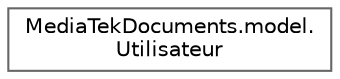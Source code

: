digraph "Graphical Class Hierarchy"
{
 // LATEX_PDF_SIZE
  bgcolor="transparent";
  edge [fontname=Helvetica,fontsize=10,labelfontname=Helvetica,labelfontsize=10];
  node [fontname=Helvetica,fontsize=10,shape=box,height=0.2,width=0.4];
  rankdir="LR";
  Node0 [id="Node000000",label="MediaTekDocuments.model.\lUtilisateur",height=0.2,width=0.4,color="grey40", fillcolor="white", style="filled",URL="$class_media_tek_documents_1_1model_1_1_utilisateur.html",tooltip=" "];
}
